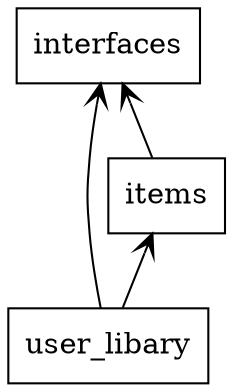 digraph "packages" {
rankdir=BT
charset="utf-8"
"interfaces" [color="black", label="interfaces", shape="box", style="solid"];
"items" [color="black", label="items", shape="box", style="solid"];
"user_libary" [color="black", label="user_libary", shape="box", style="solid"];
"items" -> "interfaces" [arrowhead="open", arrowtail="none"];
"user_libary" -> "interfaces" [arrowhead="open", arrowtail="none"];
"user_libary" -> "items" [arrowhead="open", arrowtail="none"];
}
